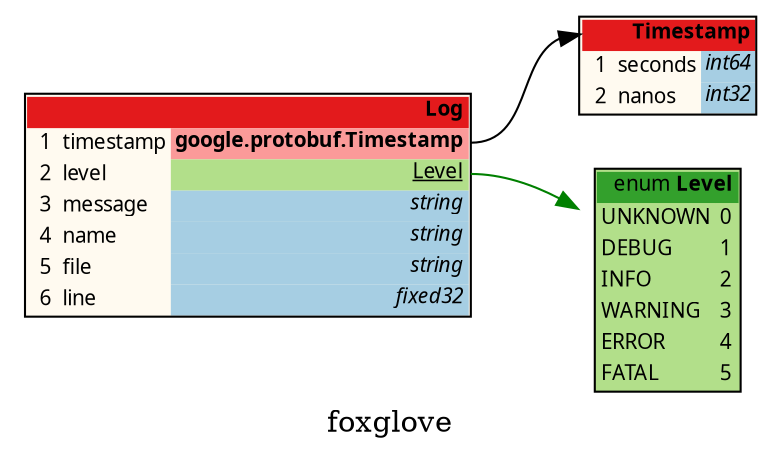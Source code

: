 /*
	do not edit:
	auto-generated by github.com/seamia/protodot
*/
digraph protodot {

	/* package:   foxglove */
	/* source:    messages/payloads/foxglove/Log.proto */
	/* selection: .Log */

	rankdir=LR;
	label="foxglove";
	tooltip="foxglove";
	bgcolor="transparent"

	node [
		shape=plaintext
		fontsize=10
		fontname="Ubuntu"
	];


	/* ------ nodes ------ */
	Node_Ja_101	[shape=plaintext tooltip="foxglove.Log" label=<<TABLE BORDER="1" CELLBORDER="0" CELLSPACING="0" BGCOLOR="#fffaf0"><TR><TD COLSPAN="4" PORT="header" BGCOLOR="#e31a1c" ALIGN="right"><b>Log</b></TD></TR><TR><TD ALIGN="right"></TD><TD ALIGN="right">1</TD><TD ALIGN="left">timestamp</TD><TD BGCOLOR="#fb9a99" PORT="potimestamp" ALIGN="right"><b>google.protobuf.Timestamp</b></TD></TR><TR><TD ALIGN="right"></TD><TD ALIGN="right">2</TD><TD ALIGN="left">level</TD><TD BGCOLOR="#b2df8a" PORT="polevel" ALIGN="right"><u>Level</u></TD></TR><TR><TD ALIGN="right"></TD><TD ALIGN="right">3</TD><TD ALIGN="left">message</TD><TD BGCOLOR="#a6cee3" PORT="pomessage" ALIGN="right" TITLE="string"><i>string</i></TD></TR><TR><TD ALIGN="right"></TD><TD ALIGN="right">4</TD><TD ALIGN="left">name</TD><TD BGCOLOR="#a6cee3" PORT="poname" ALIGN="right" TITLE="string"><i>string</i></TD></TR><TR><TD ALIGN="right"></TD><TD ALIGN="right">5</TD><TD ALIGN="left">file</TD><TD BGCOLOR="#a6cee3" PORT="pofile" ALIGN="right" TITLE="string"><i>string</i></TD></TR><TR><TD ALIGN="right"></TD><TD ALIGN="right">6</TD><TD ALIGN="left">line</TD><TD BGCOLOR="#a6cee3" PORT="poline" ALIGN="right" TITLE="fixed32"><i>fixed32</i></TD></TR></TABLE>>];
	Node_Ja_102	[shape=plaintext tooltip="Level" label=<<TABLE BORDER="1" CELLBORDER="0" CELLSPACING="0" BGCOLOR="#b2df8a"><TR><TD COLSPAN="2" PORT="header" BGCOLOR="#33a02c" ALIGN="right">enum <b>Level</b></TD></TR><TR><TD BGCOLOR="#b2df8a" ALIGN="left">UNKNOWN</TD><TD BGCOLOR="#b2df8a" ALIGN="left">0</TD></TR><TR><TD BGCOLOR="#b2df8a" ALIGN="left">DEBUG</TD><TD BGCOLOR="#b2df8a" ALIGN="left">1</TD></TR><TR><TD BGCOLOR="#b2df8a" ALIGN="left">INFO</TD><TD BGCOLOR="#b2df8a" ALIGN="left">2</TD></TR><TR><TD BGCOLOR="#b2df8a" ALIGN="left">WARNING</TD><TD BGCOLOR="#b2df8a" ALIGN="left">3</TD></TR><TR><TD BGCOLOR="#b2df8a" ALIGN="left">ERROR</TD><TD BGCOLOR="#b2df8a" ALIGN="left">4</TD></TR><TR><TD BGCOLOR="#b2df8a" ALIGN="left">FATAL</TD><TD BGCOLOR="#b2df8a" ALIGN="left">5</TD></TR></TABLE>>];
	Node_Ja_100	[shape=plaintext tooltip="google.protobuf.Timestamp" label=<<TABLE BORDER="1" CELLBORDER="0" CELLSPACING="0" BGCOLOR="#fffaf0"><TR><TD COLSPAN="4" PORT="header" BGCOLOR="#e31a1c" ALIGN="right"><b>Timestamp</b></TD></TR><TR><TD ALIGN="right"></TD><TD ALIGN="right">1</TD><TD ALIGN="left">seconds</TD><TD BGCOLOR="#a6cee3" PORT="poseconds" ALIGN="right" TITLE="int64"><i>int64</i></TD></TR><TR><TD ALIGN="right"></TD><TD ALIGN="right">2</TD><TD ALIGN="left">nanos</TD><TD BGCOLOR="#a6cee3" PORT="ponanos" ALIGN="right" TITLE="int32"><i>int32</i></TD></TR></TABLE>>];

	/* ------ connections ------ */
	Node_Ja_101:polevel:e	-> Node_Ja_102 [color="#008000" tooltip="Ja_101 --> Ja_102"];
	Node_Ja_101:potimestamp:e	-> Node_Ja_100:header [color="#000000" tooltip="Ja_101 --> Ja_100"];

	/* generated by github.com/seamia/protodot on Thursday, 08-May-25 19:23:51 UTC */
}
